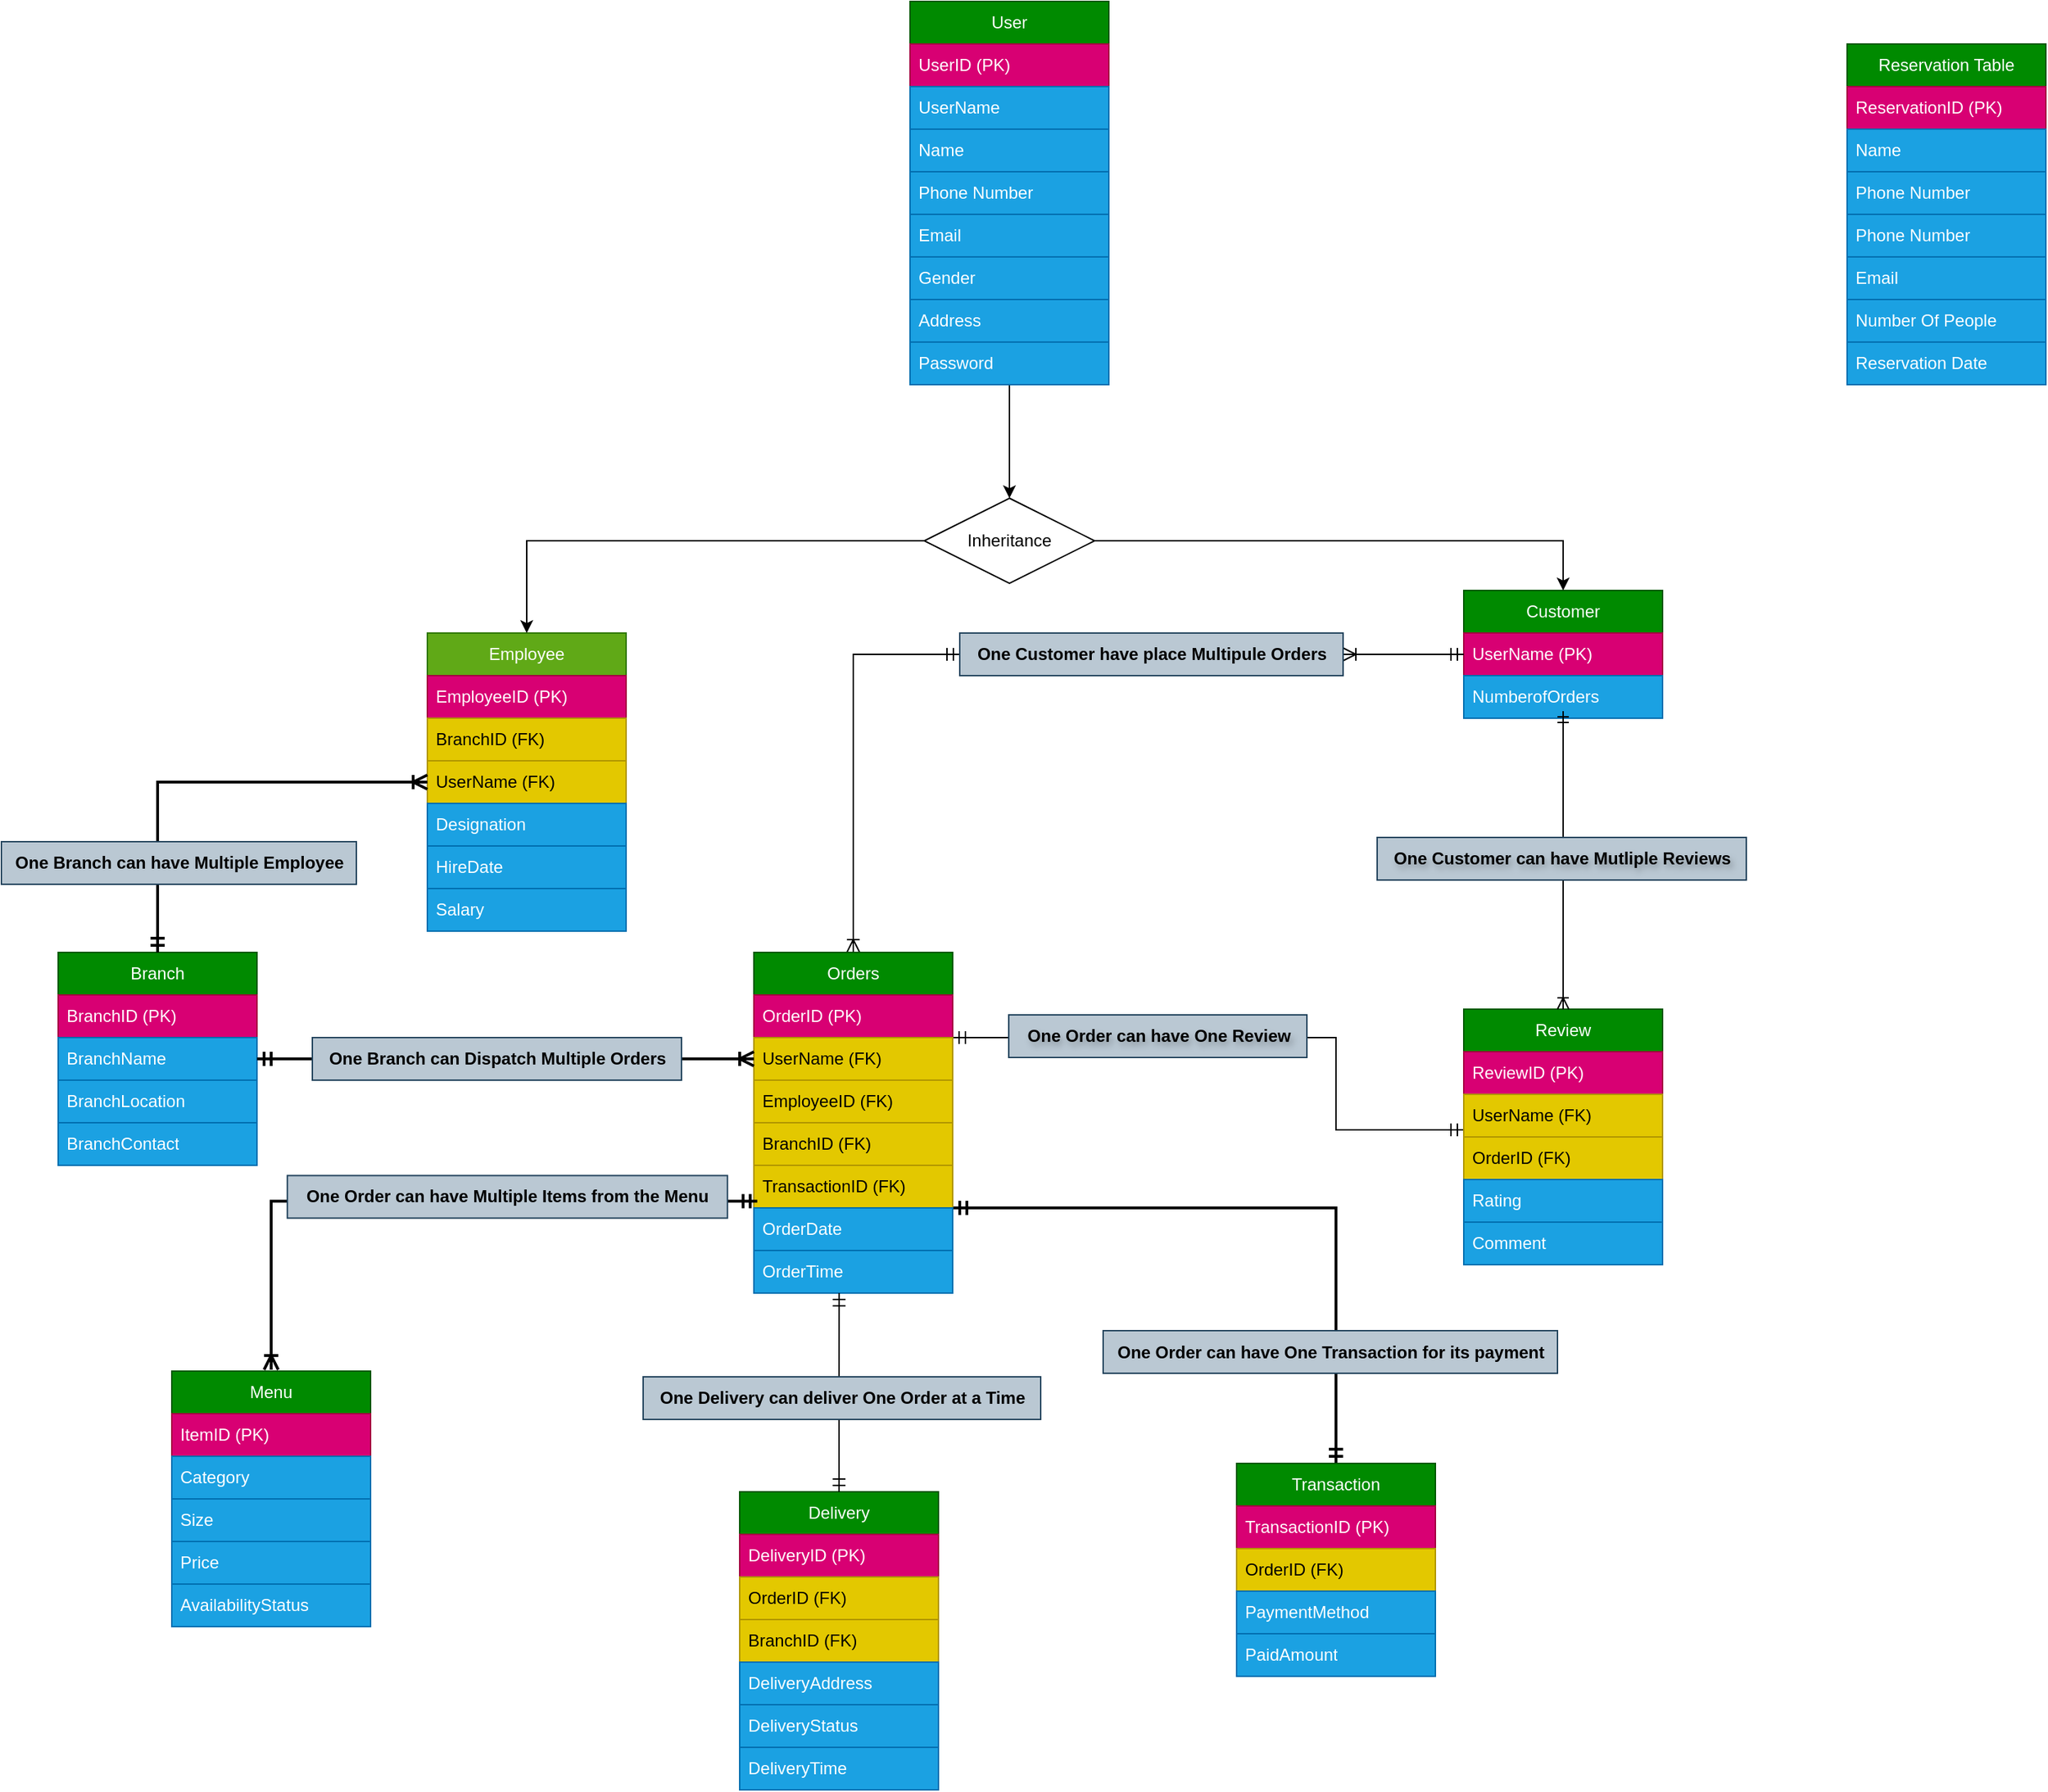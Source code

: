<mxfile version="25.0.1">
  <diagram id="R2lEEEUBdFMjLlhIrx00" name="Page-1">
    <mxGraphModel dx="3400" dy="2026" grid="1" gridSize="10" guides="1" tooltips="1" connect="0" arrows="1" fold="1" page="0" pageScale="1" pageWidth="1100" pageHeight="850" math="0" shadow="0" extFonts="Permanent Marker^https://fonts.googleapis.com/css?family=Permanent+Marker">
      <root>
        <mxCell id="0" />
        <mxCell id="1" parent="0" />
        <mxCell id="vobfzcA1M_xKwagLtrMA-19" style="edgeStyle=orthogonalEdgeStyle;rounded=0;orthogonalLoop=1;jettySize=auto;html=1;exitX=0.5;exitY=1;exitDx=0;exitDy=0;entryX=0.5;entryY=0;entryDx=0;entryDy=0;" parent="1" source="vobfzcA1M_xKwagLtrMA-2" target="vobfzcA1M_xKwagLtrMA-18" edge="1">
          <mxGeometry relative="1" as="geometry" />
        </mxCell>
        <mxCell id="vobfzcA1M_xKwagLtrMA-2" value="User" style="swimlane;fontStyle=0;childLayout=stackLayout;horizontal=1;startSize=30;horizontalStack=0;resizeParent=1;resizeParentMax=0;resizeLast=0;collapsible=1;marginBottom=0;whiteSpace=wrap;html=1;fillColor=#008a00;fontColor=#ffffff;strokeColor=#005700;rounded=0;" parent="1" vertex="1">
          <mxGeometry x="340" y="-70" width="140" height="270" as="geometry" />
        </mxCell>
        <mxCell id="vobfzcA1M_xKwagLtrMA-3" value="UserID (PK)" style="text;strokeColor=#A50040;fillColor=#d80073;align=left;verticalAlign=middle;spacingLeft=4;spacingRight=4;overflow=hidden;points=[[0,0.5],[1,0.5]];portConstraint=eastwest;rotatable=0;whiteSpace=wrap;html=1;fontColor=#ffffff;rounded=0;" parent="vobfzcA1M_xKwagLtrMA-2" vertex="1">
          <mxGeometry y="30" width="140" height="30" as="geometry" />
        </mxCell>
        <mxCell id="DMa3tj3aKrXFKGTN9-89-2" value="UserName" style="text;strokeColor=#006EAF;fillColor=#1ba1e2;align=left;verticalAlign=middle;spacingLeft=4;spacingRight=4;overflow=hidden;points=[[0,0.5],[1,0.5]];portConstraint=eastwest;rotatable=0;whiteSpace=wrap;html=1;fontColor=#ffffff;rounded=0;" parent="vobfzcA1M_xKwagLtrMA-2" vertex="1">
          <mxGeometry y="60" width="140" height="30" as="geometry" />
        </mxCell>
        <mxCell id="DMa3tj3aKrXFKGTN9-89-1" value="Name" style="text;strokeColor=#006EAF;fillColor=#1ba1e2;align=left;verticalAlign=middle;spacingLeft=4;spacingRight=4;overflow=hidden;points=[[0,0.5],[1,0.5]];portConstraint=eastwest;rotatable=0;whiteSpace=wrap;html=1;fontColor=#ffffff;rounded=0;" parent="vobfzcA1M_xKwagLtrMA-2" vertex="1">
          <mxGeometry y="90" width="140" height="30" as="geometry" />
        </mxCell>
        <mxCell id="vobfzcA1M_xKwagLtrMA-4" value="Phone Number" style="text;strokeColor=#006EAF;fillColor=#1ba1e2;align=left;verticalAlign=middle;spacingLeft=4;spacingRight=4;overflow=hidden;points=[[0,0.5],[1,0.5]];portConstraint=eastwest;rotatable=0;whiteSpace=wrap;html=1;fontColor=#ffffff;rounded=0;" parent="vobfzcA1M_xKwagLtrMA-2" vertex="1">
          <mxGeometry y="120" width="140" height="30" as="geometry" />
        </mxCell>
        <mxCell id="vobfzcA1M_xKwagLtrMA-5" value="Email" style="text;strokeColor=#006EAF;fillColor=#1ba1e2;align=left;verticalAlign=middle;spacingLeft=4;spacingRight=4;overflow=hidden;points=[[0,0.5],[1,0.5]];portConstraint=eastwest;rotatable=0;whiteSpace=wrap;html=1;fontColor=#ffffff;rounded=0;" parent="vobfzcA1M_xKwagLtrMA-2" vertex="1">
          <mxGeometry y="150" width="140" height="30" as="geometry" />
        </mxCell>
        <mxCell id="vobfzcA1M_xKwagLtrMA-6" value="Gender" style="text;strokeColor=#006EAF;fillColor=#1ba1e2;align=left;verticalAlign=middle;spacingLeft=4;spacingRight=4;overflow=hidden;points=[[0,0.5],[1,0.5]];portConstraint=eastwest;rotatable=0;whiteSpace=wrap;html=1;fontColor=#ffffff;rounded=0;" parent="vobfzcA1M_xKwagLtrMA-2" vertex="1">
          <mxGeometry y="180" width="140" height="30" as="geometry" />
        </mxCell>
        <mxCell id="YtXes6PovOlaYRFgUBsl-1" value="Address" style="text;strokeColor=#006EAF;fillColor=#1ba1e2;align=left;verticalAlign=middle;spacingLeft=4;spacingRight=4;overflow=hidden;points=[[0,0.5],[1,0.5]];portConstraint=eastwest;rotatable=0;whiteSpace=wrap;html=1;fontColor=#ffffff;rounded=0;" parent="vobfzcA1M_xKwagLtrMA-2" vertex="1">
          <mxGeometry y="210" width="140" height="30" as="geometry" />
        </mxCell>
        <mxCell id="YtXes6PovOlaYRFgUBsl-3" value="Password" style="text;strokeColor=#006EAF;fillColor=#1ba1e2;align=left;verticalAlign=middle;spacingLeft=4;spacingRight=4;overflow=hidden;points=[[0,0.5],[1,0.5]];portConstraint=eastwest;rotatable=0;whiteSpace=wrap;html=1;fontColor=#ffffff;rounded=0;" parent="vobfzcA1M_xKwagLtrMA-2" vertex="1">
          <mxGeometry y="240" width="140" height="30" as="geometry" />
        </mxCell>
        <mxCell id="vobfzcA1M_xKwagLtrMA-7" value="Employee" style="swimlane;fontStyle=0;childLayout=stackLayout;horizontal=1;startSize=30;horizontalStack=0;resizeParent=1;resizeParentMax=0;resizeLast=0;collapsible=1;marginBottom=0;whiteSpace=wrap;html=1;fillColor=#60a917;fontColor=#ffffff;strokeColor=#2D7600;rounded=0;" parent="1" vertex="1">
          <mxGeometry y="375" width="140" height="210" as="geometry" />
        </mxCell>
        <mxCell id="vobfzcA1M_xKwagLtrMA-8" value="EmployeeID (PK)" style="text;strokeColor=#A50040;fillColor=#d80073;align=left;verticalAlign=middle;spacingLeft=4;spacingRight=4;overflow=hidden;points=[[0,0.5],[1,0.5]];portConstraint=eastwest;rotatable=0;whiteSpace=wrap;html=1;fontColor=#ffffff;rounded=0;" parent="vobfzcA1M_xKwagLtrMA-7" vertex="1">
          <mxGeometry y="30" width="140" height="30" as="geometry" />
        </mxCell>
        <mxCell id="vobfzcA1M_xKwagLtrMA-15" value="BranchID (FK)" style="text;strokeColor=#B09500;fillColor=#e3c800;align=left;verticalAlign=middle;spacingLeft=4;spacingRight=4;overflow=hidden;points=[[0,0.5],[1,0.5]];portConstraint=eastwest;rotatable=0;whiteSpace=wrap;html=1;fontColor=#000000;rounded=0;" parent="vobfzcA1M_xKwagLtrMA-7" vertex="1">
          <mxGeometry y="60" width="140" height="30" as="geometry" />
        </mxCell>
        <mxCell id="DMa3tj3aKrXFKGTN9-89-3" value="UserName (FK)" style="text;strokeColor=#B09500;fillColor=#e3c800;align=left;verticalAlign=middle;spacingLeft=4;spacingRight=4;overflow=hidden;points=[[0,0.5],[1,0.5]];portConstraint=eastwest;rotatable=0;whiteSpace=wrap;html=1;fontColor=#000000;rounded=0;" parent="vobfzcA1M_xKwagLtrMA-7" vertex="1">
          <mxGeometry y="90" width="140" height="30" as="geometry" />
        </mxCell>
        <mxCell id="vobfzcA1M_xKwagLtrMA-9" value="Designation" style="text;strokeColor=#006EAF;fillColor=#1ba1e2;align=left;verticalAlign=middle;spacingLeft=4;spacingRight=4;overflow=hidden;points=[[0,0.5],[1,0.5]];portConstraint=eastwest;rotatable=0;whiteSpace=wrap;html=1;fontColor=#ffffff;rounded=0;" parent="vobfzcA1M_xKwagLtrMA-7" vertex="1">
          <mxGeometry y="120" width="140" height="30" as="geometry" />
        </mxCell>
        <mxCell id="vobfzcA1M_xKwagLtrMA-10" value="HireDate" style="text;strokeColor=#006EAF;fillColor=#1ba1e2;align=left;verticalAlign=middle;spacingLeft=4;spacingRight=4;overflow=hidden;points=[[0,0.5],[1,0.5]];portConstraint=eastwest;rotatable=0;whiteSpace=wrap;html=1;fontColor=#ffffff;rounded=0;" parent="vobfzcA1M_xKwagLtrMA-7" vertex="1">
          <mxGeometry y="150" width="140" height="30" as="geometry" />
        </mxCell>
        <mxCell id="vobfzcA1M_xKwagLtrMA-57" value="Salary" style="text;strokeColor=#006EAF;fillColor=#1ba1e2;align=left;verticalAlign=middle;spacingLeft=4;spacingRight=4;overflow=hidden;points=[[0,0.5],[1,0.5]];portConstraint=eastwest;rotatable=0;whiteSpace=wrap;html=1;fontColor=#ffffff;rounded=0;" parent="vobfzcA1M_xKwagLtrMA-7" vertex="1">
          <mxGeometry y="180" width="140" height="30" as="geometry" />
        </mxCell>
        <mxCell id="vobfzcA1M_xKwagLtrMA-84" style="edgeStyle=orthogonalEdgeStyle;rounded=0;orthogonalLoop=1;jettySize=auto;html=1;exitX=0;exitY=0.5;exitDx=0;exitDy=0;entryX=0.5;entryY=0;entryDx=0;entryDy=0;startArrow=ERmandOne;startFill=0;endArrow=ERoneToMany;endFill=0;targetPerimeterSpacing=1;sourcePerimeterSpacing=1;startSize=7;endSize=7;" parent="1" source="V1dXFdlCHhWKnyKbpu39-2" target="vobfzcA1M_xKwagLtrMA-26" edge="1">
          <mxGeometry relative="1" as="geometry" />
        </mxCell>
        <mxCell id="vobfzcA1M_xKwagLtrMA-11" value="Customer" style="swimlane;fontStyle=0;childLayout=stackLayout;horizontal=1;startSize=30;horizontalStack=0;resizeParent=1;resizeParentMax=0;resizeLast=0;collapsible=1;marginBottom=0;whiteSpace=wrap;html=1;fillColor=#008a00;fontColor=#ffffff;strokeColor=#005700;rounded=0;" parent="1" vertex="1">
          <mxGeometry x="730" y="345" width="140" height="90" as="geometry" />
        </mxCell>
        <mxCell id="vobfzcA1M_xKwagLtrMA-12" value="UserName (PK)" style="text;strokeColor=#A50040;fillColor=#d80073;align=left;verticalAlign=middle;spacingLeft=4;spacingRight=4;overflow=hidden;points=[[0,0.5],[1,0.5]];portConstraint=eastwest;rotatable=0;whiteSpace=wrap;html=1;fontColor=#ffffff;rounded=0;" parent="vobfzcA1M_xKwagLtrMA-11" vertex="1">
          <mxGeometry y="30" width="140" height="30" as="geometry" />
        </mxCell>
        <mxCell id="YtXes6PovOlaYRFgUBsl-4" value="NumberofOrders" style="text;strokeColor=#006EAF;fillColor=#1ba1e2;align=left;verticalAlign=middle;spacingLeft=4;spacingRight=4;overflow=hidden;points=[[0,0.5],[1,0.5]];portConstraint=eastwest;rotatable=0;whiteSpace=wrap;html=1;fontColor=#ffffff;rounded=0;" parent="vobfzcA1M_xKwagLtrMA-11" vertex="1">
          <mxGeometry y="60" width="140" height="30" as="geometry" />
        </mxCell>
        <mxCell id="vobfzcA1M_xKwagLtrMA-20" style="edgeStyle=orthogonalEdgeStyle;rounded=0;orthogonalLoop=1;jettySize=auto;html=1;exitX=0;exitY=0.5;exitDx=0;exitDy=0;entryX=0.5;entryY=0;entryDx=0;entryDy=0;" parent="1" source="vobfzcA1M_xKwagLtrMA-18" target="vobfzcA1M_xKwagLtrMA-7" edge="1">
          <mxGeometry relative="1" as="geometry" />
        </mxCell>
        <mxCell id="vobfzcA1M_xKwagLtrMA-21" style="edgeStyle=orthogonalEdgeStyle;rounded=0;orthogonalLoop=1;jettySize=auto;html=1;exitX=1;exitY=0.5;exitDx=0;exitDy=0;entryX=0.5;entryY=0;entryDx=0;entryDy=0;" parent="1" source="vobfzcA1M_xKwagLtrMA-18" target="vobfzcA1M_xKwagLtrMA-11" edge="1">
          <mxGeometry relative="1" as="geometry" />
        </mxCell>
        <mxCell id="vobfzcA1M_xKwagLtrMA-18" value="Inheritance" style="shape=rhombus;perimeter=rhombusPerimeter;whiteSpace=wrap;html=1;align=center;rounded=0;" parent="1" vertex="1">
          <mxGeometry x="350" y="280" width="120" height="60" as="geometry" />
        </mxCell>
        <mxCell id="vobfzcA1M_xKwagLtrMA-79" style="edgeStyle=orthogonalEdgeStyle;rounded=0;orthogonalLoop=1;jettySize=auto;html=1;exitX=1;exitY=0.75;exitDx=0;exitDy=0;entryX=0.5;entryY=0;entryDx=0;entryDy=0;startArrow=ERmandOne;startFill=0;endArrow=ERmandOne;endFill=0;strokeWidth=2;endSize=7;startSize=7;sourcePerimeterSpacing=1;targetPerimeterSpacing=1;" parent="1" source="vobfzcA1M_xKwagLtrMA-26" target="vobfzcA1M_xKwagLtrMA-39" edge="1">
          <mxGeometry relative="1" as="geometry" />
        </mxCell>
        <mxCell id="V1dXFdlCHhWKnyKbpu39-13" value="&lt;b&gt;One Order can have One Transaction for its payment&lt;/b&gt;" style="edgeLabel;html=1;align=center;verticalAlign=middle;resizable=0;points=[];fontFamily=Helvetica;fontSize=12;autosize=1;fillColor=#bac8d3;strokeColor=#23445d;labelBackgroundColor=none;fontColor=#000000;" parent="vobfzcA1M_xKwagLtrMA-79" vertex="1" connectable="0">
          <mxGeometry x="0.65" y="-4" width="320" height="30" relative="1" as="geometry">
            <mxPoint x="-160" y="-15" as="offset" />
          </mxGeometry>
        </mxCell>
        <mxCell id="vobfzcA1M_xKwagLtrMA-81" style="rounded=0;orthogonalLoop=1;jettySize=auto;html=1;exitX=1;exitY=0.25;exitDx=0;exitDy=0;startArrow=ERmandOne;startFill=0;endArrow=ERmandOne;endFill=0;targetPerimeterSpacing=1;sourcePerimeterSpacing=1;startSize=7;endSize=7;entryX=0;entryY=0.833;entryDx=0;entryDy=0;entryPerimeter=0;edgeStyle=orthogonalEdgeStyle;" parent="1" source="vobfzcA1M_xKwagLtrMA-26" target="vobfzcA1M_xKwagLtrMA-64" edge="1">
          <mxGeometry relative="1" as="geometry">
            <mxPoint x="660" y="690" as="targetPoint" />
            <Array as="points">
              <mxPoint x="640" y="660" />
              <mxPoint x="640" y="725" />
            </Array>
          </mxGeometry>
        </mxCell>
        <mxCell id="V1dXFdlCHhWKnyKbpu39-9" value="&lt;b&gt;One O&lt;/b&gt;&lt;b&gt;rder can have One Review&lt;/b&gt;" style="edgeLabel;html=1;align=center;verticalAlign=middle;resizable=0;points=[];fontFamily=Helvetica;fontSize=12;autosize=1;fillColor=#bac8d3;labelBorderColor=none;textShadow=1;strokeColor=#23445d;labelBackgroundColor=none;fontColor=#000000;" parent="vobfzcA1M_xKwagLtrMA-81" vertex="1" connectable="0">
          <mxGeometry x="-0.461" y="1" width="210" height="30" relative="1" as="geometry">
            <mxPoint x="-75" y="-15" as="offset" />
          </mxGeometry>
        </mxCell>
        <mxCell id="vobfzcA1M_xKwagLtrMA-26" value="Orders" style="swimlane;fontStyle=0;childLayout=stackLayout;horizontal=1;startSize=30;horizontalStack=0;resizeParent=1;resizeParentMax=0;resizeLast=0;collapsible=1;marginBottom=0;whiteSpace=wrap;html=1;fillColor=#008a00;fontColor=#ffffff;strokeColor=#005700;" parent="1" vertex="1">
          <mxGeometry x="230" y="600" width="140" height="240" as="geometry" />
        </mxCell>
        <mxCell id="vobfzcA1M_xKwagLtrMA-27" value="OrderID (PK)" style="text;strokeColor=#A50040;fillColor=#d80073;align=left;verticalAlign=middle;spacingLeft=4;spacingRight=4;overflow=hidden;points=[[0,0.5],[1,0.5]];portConstraint=eastwest;rotatable=0;whiteSpace=wrap;html=1;fontColor=#ffffff;" parent="vobfzcA1M_xKwagLtrMA-26" vertex="1">
          <mxGeometry y="30" width="140" height="30" as="geometry" />
        </mxCell>
        <mxCell id="vobfzcA1M_xKwagLtrMA-28" value="UserName (FK)" style="text;strokeColor=#B09500;fillColor=#e3c800;align=left;verticalAlign=middle;spacingLeft=4;spacingRight=4;overflow=hidden;points=[[0,0.5],[1,0.5]];portConstraint=eastwest;rotatable=0;whiteSpace=wrap;html=1;fontColor=#000000;" parent="vobfzcA1M_xKwagLtrMA-26" vertex="1">
          <mxGeometry y="60" width="140" height="30" as="geometry" />
        </mxCell>
        <mxCell id="vobfzcA1M_xKwagLtrMA-29" value="EmployeeID (FK)" style="text;strokeColor=#B09500;fillColor=#e3c800;align=left;verticalAlign=middle;spacingLeft=4;spacingRight=4;overflow=hidden;points=[[0,0.5],[1,0.5]];portConstraint=eastwest;rotatable=0;whiteSpace=wrap;html=1;fontColor=#000000;" parent="vobfzcA1M_xKwagLtrMA-26" vertex="1">
          <mxGeometry y="90" width="140" height="30" as="geometry" />
        </mxCell>
        <mxCell id="vobfzcA1M_xKwagLtrMA-58" value="BranchID (FK)" style="text;strokeColor=#B09500;fillColor=#e3c800;align=left;verticalAlign=middle;spacingLeft=4;spacingRight=4;overflow=hidden;points=[[0,0.5],[1,0.5]];portConstraint=eastwest;rotatable=0;whiteSpace=wrap;html=1;fontColor=#000000;" parent="vobfzcA1M_xKwagLtrMA-26" vertex="1">
          <mxGeometry y="120" width="140" height="30" as="geometry" />
        </mxCell>
        <mxCell id="YtXes6PovOlaYRFgUBsl-2" value="TransactionID (FK)" style="text;strokeColor=#B09500;fillColor=#e3c800;align=left;verticalAlign=middle;spacingLeft=4;spacingRight=4;overflow=hidden;points=[[0,0.5],[1,0.5]];portConstraint=eastwest;rotatable=0;whiteSpace=wrap;html=1;fontColor=#000000;" parent="vobfzcA1M_xKwagLtrMA-26" vertex="1">
          <mxGeometry y="150" width="140" height="30" as="geometry" />
        </mxCell>
        <mxCell id="vobfzcA1M_xKwagLtrMA-30" value="OrderDate" style="text;strokeColor=#006EAF;fillColor=#1ba1e2;align=left;verticalAlign=middle;spacingLeft=4;spacingRight=4;overflow=hidden;points=[[0,0.5],[1,0.5]];portConstraint=eastwest;rotatable=0;whiteSpace=wrap;html=1;fontColor=#ffffff;" parent="vobfzcA1M_xKwagLtrMA-26" vertex="1">
          <mxGeometry y="180" width="140" height="30" as="geometry" />
        </mxCell>
        <mxCell id="vobfzcA1M_xKwagLtrMA-31" value="OrderTime" style="text;strokeColor=#006EAF;fillColor=#1ba1e2;align=left;verticalAlign=middle;spacingLeft=4;spacingRight=4;overflow=hidden;points=[[0,0.5],[1,0.5]];portConstraint=eastwest;rotatable=0;whiteSpace=wrap;html=1;fontColor=#ffffff;" parent="vobfzcA1M_xKwagLtrMA-26" vertex="1">
          <mxGeometry y="210" width="140" height="30" as="geometry" />
        </mxCell>
        <mxCell id="vobfzcA1M_xKwagLtrMA-33" value="Menu" style="swimlane;fontStyle=0;childLayout=stackLayout;horizontal=1;startSize=30;horizontalStack=0;resizeParent=1;resizeParentMax=0;resizeLast=0;collapsible=1;marginBottom=0;whiteSpace=wrap;html=1;fillColor=#008a00;fontColor=#ffffff;strokeColor=#005700;" parent="1" vertex="1">
          <mxGeometry x="-180" y="895" width="140" height="180" as="geometry" />
        </mxCell>
        <mxCell id="vobfzcA1M_xKwagLtrMA-34" value="ItemID (PK)" style="text;strokeColor=#A50040;fillColor=#d80073;align=left;verticalAlign=middle;spacingLeft=4;spacingRight=4;overflow=hidden;points=[[0,0.5],[1,0.5]];portConstraint=eastwest;rotatable=0;whiteSpace=wrap;html=1;fontColor=#ffffff;" parent="vobfzcA1M_xKwagLtrMA-33" vertex="1">
          <mxGeometry y="30" width="140" height="30" as="geometry" />
        </mxCell>
        <mxCell id="vobfzcA1M_xKwagLtrMA-35" value="Category" style="text;strokeColor=#006EAF;fillColor=#1ba1e2;align=left;verticalAlign=middle;spacingLeft=4;spacingRight=4;overflow=hidden;points=[[0,0.5],[1,0.5]];portConstraint=eastwest;rotatable=0;whiteSpace=wrap;html=1;fontColor=#ffffff;" parent="vobfzcA1M_xKwagLtrMA-33" vertex="1">
          <mxGeometry y="60" width="140" height="30" as="geometry" />
        </mxCell>
        <mxCell id="vobfzcA1M_xKwagLtrMA-36" value="Size" style="text;strokeColor=#006EAF;fillColor=#1ba1e2;align=left;verticalAlign=middle;spacingLeft=4;spacingRight=4;overflow=hidden;points=[[0,0.5],[1,0.5]];portConstraint=eastwest;rotatable=0;whiteSpace=wrap;html=1;fontColor=#ffffff;" parent="vobfzcA1M_xKwagLtrMA-33" vertex="1">
          <mxGeometry y="90" width="140" height="30" as="geometry" />
        </mxCell>
        <mxCell id="vobfzcA1M_xKwagLtrMA-37" value="Price" style="text;strokeColor=#006EAF;fillColor=#1ba1e2;align=left;verticalAlign=middle;spacingLeft=4;spacingRight=4;overflow=hidden;points=[[0,0.5],[1,0.5]];portConstraint=eastwest;rotatable=0;whiteSpace=wrap;html=1;fontColor=#ffffff;" parent="vobfzcA1M_xKwagLtrMA-33" vertex="1">
          <mxGeometry y="120" width="140" height="30" as="geometry" />
        </mxCell>
        <mxCell id="vobfzcA1M_xKwagLtrMA-60" value="AvailabilityStatus" style="text;strokeColor=#006EAF;fillColor=#1ba1e2;align=left;verticalAlign=middle;spacingLeft=4;spacingRight=4;overflow=hidden;points=[[0,0.5],[1,0.5]];portConstraint=eastwest;rotatable=0;whiteSpace=wrap;html=1;fontColor=#ffffff;" parent="vobfzcA1M_xKwagLtrMA-33" vertex="1">
          <mxGeometry y="150" width="140" height="30" as="geometry" />
        </mxCell>
        <mxCell id="vobfzcA1M_xKwagLtrMA-39" value="Transaction" style="swimlane;fontStyle=0;childLayout=stackLayout;horizontal=1;startSize=30;horizontalStack=0;resizeParent=1;resizeParentMax=0;resizeLast=0;collapsible=1;marginBottom=0;whiteSpace=wrap;html=1;fillColor=#008a00;fontColor=#ffffff;strokeColor=#005700;" parent="1" vertex="1">
          <mxGeometry x="570" y="960" width="140" height="150" as="geometry" />
        </mxCell>
        <mxCell id="vobfzcA1M_xKwagLtrMA-40" value="TransactionID (PK)" style="text;strokeColor=#A50040;fillColor=#d80073;align=left;verticalAlign=middle;spacingLeft=4;spacingRight=4;overflow=hidden;points=[[0,0.5],[1,0.5]];portConstraint=eastwest;rotatable=0;whiteSpace=wrap;html=1;fontColor=#ffffff;" parent="vobfzcA1M_xKwagLtrMA-39" vertex="1">
          <mxGeometry y="30" width="140" height="30" as="geometry" />
        </mxCell>
        <mxCell id="vobfzcA1M_xKwagLtrMA-41" value="OrderID (FK)" style="text;strokeColor=#B09500;fillColor=#e3c800;align=left;verticalAlign=middle;spacingLeft=4;spacingRight=4;overflow=hidden;points=[[0,0.5],[1,0.5]];portConstraint=eastwest;rotatable=0;whiteSpace=wrap;html=1;fontColor=#000000;" parent="vobfzcA1M_xKwagLtrMA-39" vertex="1">
          <mxGeometry y="60" width="140" height="30" as="geometry" />
        </mxCell>
        <mxCell id="vobfzcA1M_xKwagLtrMA-43" value="PaymentMethod" style="text;strokeColor=#006EAF;fillColor=#1ba1e2;align=left;verticalAlign=middle;spacingLeft=4;spacingRight=4;overflow=hidden;points=[[0,0.5],[1,0.5]];portConstraint=eastwest;rotatable=0;whiteSpace=wrap;html=1;fontColor=#ffffff;" parent="vobfzcA1M_xKwagLtrMA-39" vertex="1">
          <mxGeometry y="90" width="140" height="30" as="geometry" />
        </mxCell>
        <mxCell id="V1dXFdlCHhWKnyKbpu39-1" value="PaidAmount" style="text;strokeColor=#006EAF;fillColor=#1ba1e2;align=left;verticalAlign=middle;spacingLeft=4;spacingRight=4;overflow=hidden;points=[[0,0.5],[1,0.5]];portConstraint=eastwest;rotatable=0;whiteSpace=wrap;html=1;fontColor=#ffffff;" parent="vobfzcA1M_xKwagLtrMA-39" vertex="1">
          <mxGeometry y="120" width="140" height="30" as="geometry" />
        </mxCell>
        <mxCell id="vobfzcA1M_xKwagLtrMA-45" value="Delivery" style="swimlane;fontStyle=0;childLayout=stackLayout;horizontal=1;startSize=30;horizontalStack=0;resizeParent=1;resizeParentMax=0;resizeLast=0;collapsible=1;marginBottom=0;whiteSpace=wrap;html=1;fillColor=#008a00;fontColor=#ffffff;strokeColor=#005700;" parent="1" vertex="1">
          <mxGeometry x="220" y="980" width="140" height="210" as="geometry" />
        </mxCell>
        <mxCell id="vobfzcA1M_xKwagLtrMA-46" value="DeliveryID (PK)" style="text;strokeColor=#A50040;fillColor=#d80073;align=left;verticalAlign=middle;spacingLeft=4;spacingRight=4;overflow=hidden;points=[[0,0.5],[1,0.5]];portConstraint=eastwest;rotatable=0;whiteSpace=wrap;html=1;fontColor=#ffffff;" parent="vobfzcA1M_xKwagLtrMA-45" vertex="1">
          <mxGeometry y="30" width="140" height="30" as="geometry" />
        </mxCell>
        <mxCell id="vobfzcA1M_xKwagLtrMA-47" value="OrderID (FK)" style="text;strokeColor=#B09500;fillColor=#e3c800;align=left;verticalAlign=middle;spacingLeft=4;spacingRight=4;overflow=hidden;points=[[0,0.5],[1,0.5]];portConstraint=eastwest;rotatable=0;whiteSpace=wrap;html=1;fontColor=#000000;" parent="vobfzcA1M_xKwagLtrMA-45" vertex="1">
          <mxGeometry y="60" width="140" height="30" as="geometry" />
        </mxCell>
        <mxCell id="vobfzcA1M_xKwagLtrMA-59" value="Branch&lt;span style=&quot;background-color: initial;&quot;&gt;ID (FK)&lt;/span&gt;" style="text;strokeColor=#B09500;fillColor=#e3c800;align=left;verticalAlign=middle;spacingLeft=4;spacingRight=4;overflow=hidden;points=[[0,0.5],[1,0.5]];portConstraint=eastwest;rotatable=0;whiteSpace=wrap;html=1;fontColor=#000000;" parent="vobfzcA1M_xKwagLtrMA-45" vertex="1">
          <mxGeometry y="90" width="140" height="30" as="geometry" />
        </mxCell>
        <mxCell id="vobfzcA1M_xKwagLtrMA-48" value="DeliveryAddress" style="text;strokeColor=#006EAF;fillColor=#1ba1e2;align=left;verticalAlign=middle;spacingLeft=4;spacingRight=4;overflow=hidden;points=[[0,0.5],[1,0.5]];portConstraint=eastwest;rotatable=0;whiteSpace=wrap;html=1;fontColor=#ffffff;" parent="vobfzcA1M_xKwagLtrMA-45" vertex="1">
          <mxGeometry y="120" width="140" height="30" as="geometry" />
        </mxCell>
        <mxCell id="vobfzcA1M_xKwagLtrMA-49" value="DeliveryStatus" style="text;strokeColor=#006EAF;fillColor=#1ba1e2;align=left;verticalAlign=middle;spacingLeft=4;spacingRight=4;overflow=hidden;points=[[0,0.5],[1,0.5]];portConstraint=eastwest;rotatable=0;whiteSpace=wrap;html=1;fontColor=#ffffff;" parent="vobfzcA1M_xKwagLtrMA-45" vertex="1">
          <mxGeometry y="150" width="140" height="30" as="geometry" />
        </mxCell>
        <mxCell id="vobfzcA1M_xKwagLtrMA-50" value="DeliveryTime" style="text;strokeColor=#006EAF;fillColor=#1ba1e2;align=left;verticalAlign=middle;spacingLeft=4;spacingRight=4;overflow=hidden;points=[[0,0.5],[1,0.5]];portConstraint=eastwest;rotatable=0;whiteSpace=wrap;html=1;fontColor=#ffffff;" parent="vobfzcA1M_xKwagLtrMA-45" vertex="1">
          <mxGeometry y="180" width="140" height="30" as="geometry" />
        </mxCell>
        <mxCell id="vobfzcA1M_xKwagLtrMA-52" value="Branch" style="swimlane;fontStyle=0;childLayout=stackLayout;horizontal=1;startSize=30;horizontalStack=0;resizeParent=1;resizeParentMax=0;resizeLast=0;collapsible=1;marginBottom=0;whiteSpace=wrap;html=1;fillColor=#008a00;fontColor=#ffffff;strokeColor=#005700;" parent="1" vertex="1">
          <mxGeometry x="-260" y="600" width="140" height="150" as="geometry" />
        </mxCell>
        <mxCell id="vobfzcA1M_xKwagLtrMA-53" value="BranchID (PK)" style="text;strokeColor=#A50040;fillColor=#d80073;align=left;verticalAlign=middle;spacingLeft=4;spacingRight=4;overflow=hidden;points=[[0,0.5],[1,0.5]];portConstraint=eastwest;rotatable=0;whiteSpace=wrap;html=1;fontColor=#ffffff;" parent="vobfzcA1M_xKwagLtrMA-52" vertex="1">
          <mxGeometry y="30" width="140" height="30" as="geometry" />
        </mxCell>
        <mxCell id="vobfzcA1M_xKwagLtrMA-54" value="BranchName" style="text;strokeColor=#006EAF;fillColor=#1ba1e2;align=left;verticalAlign=middle;spacingLeft=4;spacingRight=4;overflow=hidden;points=[[0,0.5],[1,0.5]];portConstraint=eastwest;rotatable=0;whiteSpace=wrap;html=1;fontColor=#ffffff;" parent="vobfzcA1M_xKwagLtrMA-52" vertex="1">
          <mxGeometry y="60" width="140" height="30" as="geometry" />
        </mxCell>
        <mxCell id="vobfzcA1M_xKwagLtrMA-55" value="BranchLocation" style="text;strokeColor=#006EAF;fillColor=#1ba1e2;align=left;verticalAlign=middle;spacingLeft=4;spacingRight=4;overflow=hidden;points=[[0,0.5],[1,0.5]];portConstraint=eastwest;rotatable=0;whiteSpace=wrap;html=1;fontColor=#ffffff;" parent="vobfzcA1M_xKwagLtrMA-52" vertex="1">
          <mxGeometry y="90" width="140" height="30" as="geometry" />
        </mxCell>
        <mxCell id="vobfzcA1M_xKwagLtrMA-56" value="BranchContact" style="text;strokeColor=#006EAF;fillColor=#1ba1e2;align=left;verticalAlign=middle;spacingLeft=4;spacingRight=4;overflow=hidden;points=[[0,0.5],[1,0.5]];portConstraint=eastwest;rotatable=0;whiteSpace=wrap;html=1;fontColor=#ffffff;" parent="vobfzcA1M_xKwagLtrMA-52" vertex="1">
          <mxGeometry y="120" width="140" height="30" as="geometry" />
        </mxCell>
        <mxCell id="vobfzcA1M_xKwagLtrMA-62" value="Review" style="swimlane;fontStyle=0;childLayout=stackLayout;horizontal=1;startSize=30;horizontalStack=0;resizeParent=1;resizeParentMax=0;resizeLast=0;collapsible=1;marginBottom=0;whiteSpace=wrap;html=1;fillColor=#008a00;fontColor=#ffffff;strokeColor=#005700;" parent="1" vertex="1">
          <mxGeometry x="730" y="640" width="140" height="180" as="geometry" />
        </mxCell>
        <mxCell id="vobfzcA1M_xKwagLtrMA-63" value="ReviewID (PK)" style="text;strokeColor=#A50040;fillColor=#d80073;align=left;verticalAlign=middle;spacingLeft=4;spacingRight=4;overflow=hidden;points=[[0,0.5],[1,0.5]];portConstraint=eastwest;rotatable=0;whiteSpace=wrap;html=1;fontColor=#ffffff;" parent="vobfzcA1M_xKwagLtrMA-62" vertex="1">
          <mxGeometry y="30" width="140" height="30" as="geometry" />
        </mxCell>
        <mxCell id="vobfzcA1M_xKwagLtrMA-64" value="UserName (FK)" style="text;strokeColor=#B09500;fillColor=#e3c800;align=left;verticalAlign=middle;spacingLeft=4;spacingRight=4;overflow=hidden;points=[[0,0.5],[1,0.5]];portConstraint=eastwest;rotatable=0;whiteSpace=wrap;html=1;fontColor=#000000;" parent="vobfzcA1M_xKwagLtrMA-62" vertex="1">
          <mxGeometry y="60" width="140" height="30" as="geometry" />
        </mxCell>
        <mxCell id="vobfzcA1M_xKwagLtrMA-65" value="OrderID (FK)" style="text;strokeColor=#B09500;fillColor=#e3c800;align=left;verticalAlign=middle;spacingLeft=4;spacingRight=4;overflow=hidden;points=[[0,0.5],[1,0.5]];portConstraint=eastwest;rotatable=0;whiteSpace=wrap;html=1;fontColor=#000000;" parent="vobfzcA1M_xKwagLtrMA-62" vertex="1">
          <mxGeometry y="90" width="140" height="30" as="geometry" />
        </mxCell>
        <mxCell id="vobfzcA1M_xKwagLtrMA-66" value="Rating" style="text;strokeColor=#006EAF;fillColor=#1ba1e2;align=left;verticalAlign=middle;spacingLeft=4;spacingRight=4;overflow=hidden;points=[[0,0.5],[1,0.5]];portConstraint=eastwest;rotatable=0;whiteSpace=wrap;html=1;fontColor=#ffffff;" parent="vobfzcA1M_xKwagLtrMA-62" vertex="1">
          <mxGeometry y="120" width="140" height="30" as="geometry" />
        </mxCell>
        <mxCell id="vobfzcA1M_xKwagLtrMA-67" value="Comment" style="text;strokeColor=#006EAF;fillColor=#1ba1e2;align=left;verticalAlign=middle;spacingLeft=4;spacingRight=4;overflow=hidden;points=[[0,0.5],[1,0.5]];portConstraint=eastwest;rotatable=0;whiteSpace=wrap;html=1;fontColor=#ffffff;" parent="vobfzcA1M_xKwagLtrMA-62" vertex="1">
          <mxGeometry y="150" width="140" height="30" as="geometry" />
        </mxCell>
        <mxCell id="vobfzcA1M_xKwagLtrMA-73" value="" style="edgeStyle=orthogonalEdgeStyle;fontSize=12;html=1;endArrow=ERoneToMany;startArrow=ERmandOne;rounded=0;entryX=0;entryY=0.5;entryDx=0;entryDy=0;exitX=0.5;exitY=0;exitDx=0;exitDy=0;strokeWidth=2;targetPerimeterSpacing=1;endSize=7;startSize=7;sourcePerimeterSpacing=1;startFill=0;" parent="1" source="vobfzcA1M_xKwagLtrMA-52" target="vobfzcA1M_xKwagLtrMA-7" edge="1">
          <mxGeometry width="100" height="100" relative="1" as="geometry">
            <mxPoint x="-100" y="450" as="sourcePoint" />
            <mxPoint x="340" y="620" as="targetPoint" />
          </mxGeometry>
        </mxCell>
        <mxCell id="V1dXFdlCHhWKnyKbpu39-7" value="&lt;b&gt;One Branch can have Multiple Employee&lt;/b&gt;" style="edgeLabel;html=1;align=center;verticalAlign=middle;resizable=0;points=[];fontFamily=Helvetica;fontSize=12;autosize=1;fillColor=#bac8d3;labelBackgroundColor=none;strokeColor=#23445d;fontColor=#000000;" parent="vobfzcA1M_xKwagLtrMA-73" vertex="1" connectable="0">
          <mxGeometry x="-0.595" y="7" width="250" height="30" relative="1" as="geometry">
            <mxPoint x="-103" y="-15" as="offset" />
          </mxGeometry>
        </mxCell>
        <mxCell id="vobfzcA1M_xKwagLtrMA-74" value="" style="endArrow=ERoneToMany;html=1;rounded=0;exitX=1;exitY=0.5;exitDx=0;exitDy=0;entryX=0;entryY=0.5;entryDx=0;entryDy=0;edgeStyle=orthogonalEdgeStyle;startArrow=ERmandOne;startFill=0;endFill=0;strokeWidth=2;endSize=7;startSize=7;targetPerimeterSpacing=1;sourcePerimeterSpacing=1;" parent="1" source="vobfzcA1M_xKwagLtrMA-52" target="vobfzcA1M_xKwagLtrMA-28" edge="1">
          <mxGeometry relative="1" as="geometry">
            <mxPoint x="140" y="640" as="sourcePoint" />
            <mxPoint x="300" y="640" as="targetPoint" />
          </mxGeometry>
        </mxCell>
        <mxCell id="V1dXFdlCHhWKnyKbpu39-8" value="&lt;b&gt;One Branch can Dispatch Multiple Orders&lt;/b&gt;" style="edgeLabel;html=1;align=center;verticalAlign=middle;resizable=0;points=[];fontFamily=Helvetica;fontSize=12;autosize=1;fillColor=#bac8d3;labelBackgroundColor=none;strokeColor=#23445d;fontColor=#000000;" parent="vobfzcA1M_xKwagLtrMA-74" vertex="1" connectable="0">
          <mxGeometry x="-0.144" y="3" width="260" height="30" relative="1" as="geometry">
            <mxPoint x="-111" y="-12" as="offset" />
          </mxGeometry>
        </mxCell>
        <mxCell id="vobfzcA1M_xKwagLtrMA-77" value="" style="fontSize=12;html=1;endArrow=ERoneToMany;startArrow=ERmandOne;rounded=0;endFill=0;strokeWidth=2;endSize=7;startSize=7;sourcePerimeterSpacing=1;targetPerimeterSpacing=1;edgeStyle=orthogonalEdgeStyle;exitX=0.017;exitY=0.84;exitDx=0;exitDy=0;exitPerimeter=0;" parent="1" source="YtXes6PovOlaYRFgUBsl-2" target="vobfzcA1M_xKwagLtrMA-33" edge="1">
          <mxGeometry width="100" height="100" relative="1" as="geometry">
            <mxPoint x="210" y="800" as="sourcePoint" />
            <mxPoint x="270" y="590" as="targetPoint" />
          </mxGeometry>
        </mxCell>
        <mxCell id="V1dXFdlCHhWKnyKbpu39-11" value="&lt;b&gt;One Order can have Multiple Items from the Menu&lt;/b&gt;" style="edgeLabel;html=1;align=center;verticalAlign=middle;resizable=0;points=[];fontFamily=Helvetica;fontSize=12;autosize=1;fillColor=#bac8d3;labelBorderColor=none;strokeColor=#23445d;labelBackgroundColor=none;fontColor=#000000;" parent="vobfzcA1M_xKwagLtrMA-77" vertex="1" connectable="0">
          <mxGeometry x="-0.236" y="-3" width="310" height="30" relative="1" as="geometry">
            <mxPoint x="-155" y="-15" as="offset" />
          </mxGeometry>
        </mxCell>
        <mxCell id="vobfzcA1M_xKwagLtrMA-80" value="" style="endArrow=ERmandOne;html=1;rounded=0;exitX=0.5;exitY=0;exitDx=0;exitDy=0;edgeStyle=orthogonalEdgeStyle;targetPerimeterSpacing=1;sourcePerimeterSpacing=1;startSize=7;endSize=7;endFill=0;startArrow=ERmandOne;startFill=0;entryX=0.429;entryY=1;entryDx=0;entryDy=0;entryPerimeter=0;" parent="1" source="vobfzcA1M_xKwagLtrMA-45" target="vobfzcA1M_xKwagLtrMA-31" edge="1">
          <mxGeometry relative="1" as="geometry">
            <mxPoint x="350" y="640" as="sourcePoint" />
            <mxPoint x="290" y="880" as="targetPoint" />
          </mxGeometry>
        </mxCell>
        <mxCell id="V1dXFdlCHhWKnyKbpu39-12" value="&lt;b&gt;One Delivery can deliver One Order at a Time&lt;/b&gt;" style="edgeLabel;html=1;align=center;verticalAlign=middle;resizable=0;points=[];fontFamily=Helvetica;fontSize=12;autosize=1;fillColor=#bac8d3;strokeColor=#23445d;labelBackgroundColor=none;fontColor=#000000;" parent="vobfzcA1M_xKwagLtrMA-80" vertex="1" connectable="0">
          <mxGeometry x="-0.061" y="-2" width="280" height="30" relative="1" as="geometry">
            <mxPoint x="-140" y="-15" as="offset" />
          </mxGeometry>
        </mxCell>
        <mxCell id="V1dXFdlCHhWKnyKbpu39-3" value="" style="edgeStyle=orthogonalEdgeStyle;rounded=0;orthogonalLoop=1;jettySize=auto;html=1;exitX=0;exitY=0.5;exitDx=0;exitDy=0;entryX=1;entryY=0.5;entryDx=0;entryDy=0;startArrow=ERmandOne;startFill=0;endArrow=ERoneToMany;endFill=0;targetPerimeterSpacing=1;sourcePerimeterSpacing=1;startSize=7;endSize=7;entryPerimeter=0;" parent="1" source="vobfzcA1M_xKwagLtrMA-11" target="V1dXFdlCHhWKnyKbpu39-2" edge="1">
          <mxGeometry relative="1" as="geometry">
            <mxPoint x="590" y="405" as="sourcePoint" />
            <mxPoint x="300" y="600" as="targetPoint" />
          </mxGeometry>
        </mxCell>
        <mxCell id="V1dXFdlCHhWKnyKbpu39-2" value="&lt;b&gt;One Customer have place Multipule Orders&lt;/b&gt;" style="text;html=1;align=center;verticalAlign=middle;resizable=0;points=[];autosize=1;strokeColor=#23445d;fillColor=#bac8d3;rounded=0;fontColor=#000000;labelBorderColor=none;textShadow=0;" parent="1" vertex="1">
          <mxGeometry x="375" y="375" width="270" height="30" as="geometry" />
        </mxCell>
        <mxCell id="V1dXFdlCHhWKnyKbpu39-5" value="" style="endArrow=ERmandOne;html=1;rounded=0;fontFamily=Helvetica;fontSize=12;fontColor=default;autosize=1;resizable=0;exitX=0.5;exitY=0;exitDx=0;exitDy=0;exitPerimeter=0;entryX=0.5;entryY=0.833;entryDx=0;entryDy=0;entryPerimeter=0;startArrow=ERoneToMany;startFill=0;endFill=0;" parent="1" source="vobfzcA1M_xKwagLtrMA-62" target="YtXes6PovOlaYRFgUBsl-4" edge="1">
          <mxGeometry width="50" height="50" relative="1" as="geometry">
            <mxPoint x="690" y="490" as="sourcePoint" />
            <mxPoint x="770" y="460" as="targetPoint" />
          </mxGeometry>
        </mxCell>
        <mxCell id="V1dXFdlCHhWKnyKbpu39-6" value="&lt;b&gt;One Customer can have Mutliple Reviews&lt;/b&gt;" style="edgeLabel;html=1;align=center;verticalAlign=middle;resizable=0;points=[];fontFamily=Helvetica;fontSize=12;autosize=1;fillColor=#bac8d3;labelBackgroundColor=none;textShadow=1;strokeColor=#23445d;fontColor=#000000;" parent="V1dXFdlCHhWKnyKbpu39-5" vertex="1" connectable="0">
          <mxGeometry x="0.01" y="1" width="260" height="30" relative="1" as="geometry">
            <mxPoint x="-130" y="-15" as="offset" />
          </mxGeometry>
        </mxCell>
        <mxCell id="AN5Tk7QAlO6cr5TWyexf-1" value="Reservation Table" style="swimlane;fontStyle=0;childLayout=stackLayout;horizontal=1;startSize=30;horizontalStack=0;resizeParent=1;resizeParentMax=0;resizeLast=0;collapsible=1;marginBottom=0;whiteSpace=wrap;html=1;fillColor=#008a00;fontColor=#ffffff;strokeColor=#005700;rounded=0;" vertex="1" parent="1">
          <mxGeometry x="1000" y="-40" width="140" height="240" as="geometry" />
        </mxCell>
        <mxCell id="AN5Tk7QAlO6cr5TWyexf-2" value="ReservationID (PK)" style="text;strokeColor=#A50040;fillColor=#d80073;align=left;verticalAlign=middle;spacingLeft=4;spacingRight=4;overflow=hidden;points=[[0,0.5],[1,0.5]];portConstraint=eastwest;rotatable=0;whiteSpace=wrap;html=1;fontColor=#ffffff;rounded=0;" vertex="1" parent="AN5Tk7QAlO6cr5TWyexf-1">
          <mxGeometry y="30" width="140" height="30" as="geometry" />
        </mxCell>
        <mxCell id="AN5Tk7QAlO6cr5TWyexf-3" value="Name" style="text;strokeColor=#006EAF;fillColor=#1ba1e2;align=left;verticalAlign=middle;spacingLeft=4;spacingRight=4;overflow=hidden;points=[[0,0.5],[1,0.5]];portConstraint=eastwest;rotatable=0;whiteSpace=wrap;html=1;fontColor=#ffffff;rounded=0;" vertex="1" parent="AN5Tk7QAlO6cr5TWyexf-1">
          <mxGeometry y="60" width="140" height="30" as="geometry" />
        </mxCell>
        <mxCell id="AN5Tk7QAlO6cr5TWyexf-4" value="Phone Number" style="text;strokeColor=#006EAF;fillColor=#1ba1e2;align=left;verticalAlign=middle;spacingLeft=4;spacingRight=4;overflow=hidden;points=[[0,0.5],[1,0.5]];portConstraint=eastwest;rotatable=0;whiteSpace=wrap;html=1;fontColor=#ffffff;rounded=0;" vertex="1" parent="AN5Tk7QAlO6cr5TWyexf-1">
          <mxGeometry y="90" width="140" height="30" as="geometry" />
        </mxCell>
        <mxCell id="AN5Tk7QAlO6cr5TWyexf-5" value="Phone Number" style="text;strokeColor=#006EAF;fillColor=#1ba1e2;align=left;verticalAlign=middle;spacingLeft=4;spacingRight=4;overflow=hidden;points=[[0,0.5],[1,0.5]];portConstraint=eastwest;rotatable=0;whiteSpace=wrap;html=1;fontColor=#ffffff;rounded=0;" vertex="1" parent="AN5Tk7QAlO6cr5TWyexf-1">
          <mxGeometry y="120" width="140" height="30" as="geometry" />
        </mxCell>
        <mxCell id="AN5Tk7QAlO6cr5TWyexf-6" value="Email" style="text;strokeColor=#006EAF;fillColor=#1ba1e2;align=left;verticalAlign=middle;spacingLeft=4;spacingRight=4;overflow=hidden;points=[[0,0.5],[1,0.5]];portConstraint=eastwest;rotatable=0;whiteSpace=wrap;html=1;fontColor=#ffffff;rounded=0;" vertex="1" parent="AN5Tk7QAlO6cr5TWyexf-1">
          <mxGeometry y="150" width="140" height="30" as="geometry" />
        </mxCell>
        <mxCell id="AN5Tk7QAlO6cr5TWyexf-7" value="Number Of People" style="text;strokeColor=#006EAF;fillColor=#1ba1e2;align=left;verticalAlign=middle;spacingLeft=4;spacingRight=4;overflow=hidden;points=[[0,0.5],[1,0.5]];portConstraint=eastwest;rotatable=0;whiteSpace=wrap;html=1;fontColor=#ffffff;rounded=0;" vertex="1" parent="AN5Tk7QAlO6cr5TWyexf-1">
          <mxGeometry y="180" width="140" height="30" as="geometry" />
        </mxCell>
        <mxCell id="AN5Tk7QAlO6cr5TWyexf-8" value="Reservation Date" style="text;strokeColor=#006EAF;fillColor=#1ba1e2;align=left;verticalAlign=middle;spacingLeft=4;spacingRight=4;overflow=hidden;points=[[0,0.5],[1,0.5]];portConstraint=eastwest;rotatable=0;whiteSpace=wrap;html=1;fontColor=#ffffff;rounded=0;" vertex="1" parent="AN5Tk7QAlO6cr5TWyexf-1">
          <mxGeometry y="210" width="140" height="30" as="geometry" />
        </mxCell>
      </root>
    </mxGraphModel>
  </diagram>
</mxfile>
